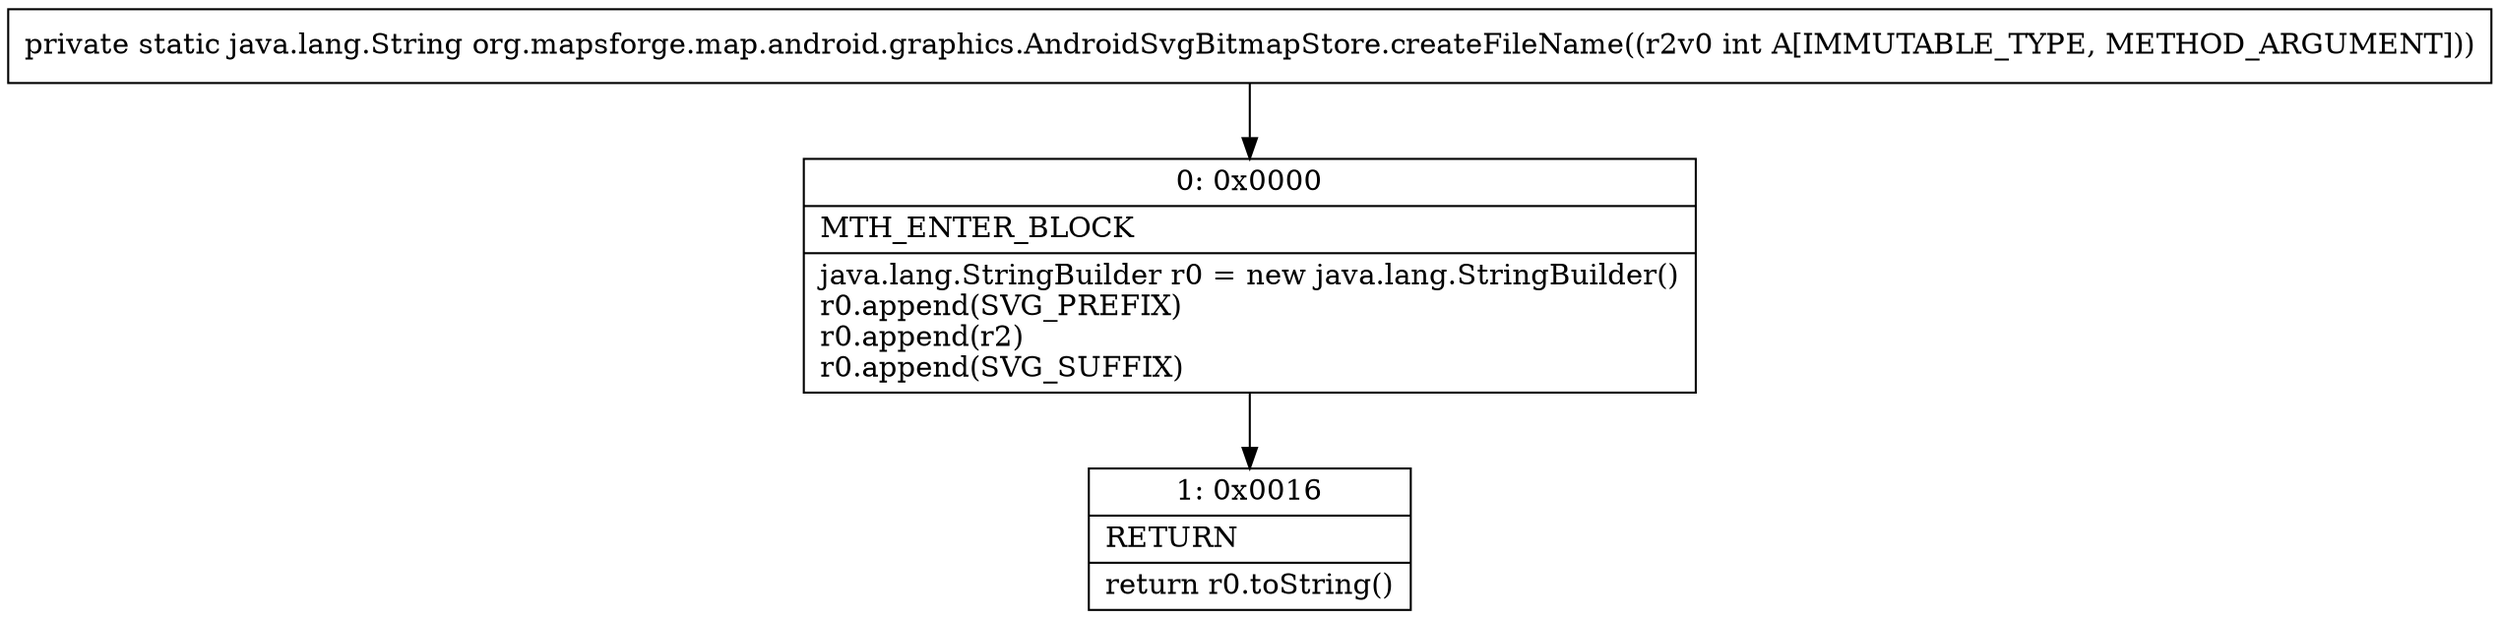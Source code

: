 digraph "CFG fororg.mapsforge.map.android.graphics.AndroidSvgBitmapStore.createFileName(I)Ljava\/lang\/String;" {
Node_0 [shape=record,label="{0\:\ 0x0000|MTH_ENTER_BLOCK\l|java.lang.StringBuilder r0 = new java.lang.StringBuilder()\lr0.append(SVG_PREFIX)\lr0.append(r2)\lr0.append(SVG_SUFFIX)\l}"];
Node_1 [shape=record,label="{1\:\ 0x0016|RETURN\l|return r0.toString()\l}"];
MethodNode[shape=record,label="{private static java.lang.String org.mapsforge.map.android.graphics.AndroidSvgBitmapStore.createFileName((r2v0 int A[IMMUTABLE_TYPE, METHOD_ARGUMENT])) }"];
MethodNode -> Node_0;
Node_0 -> Node_1;
}


